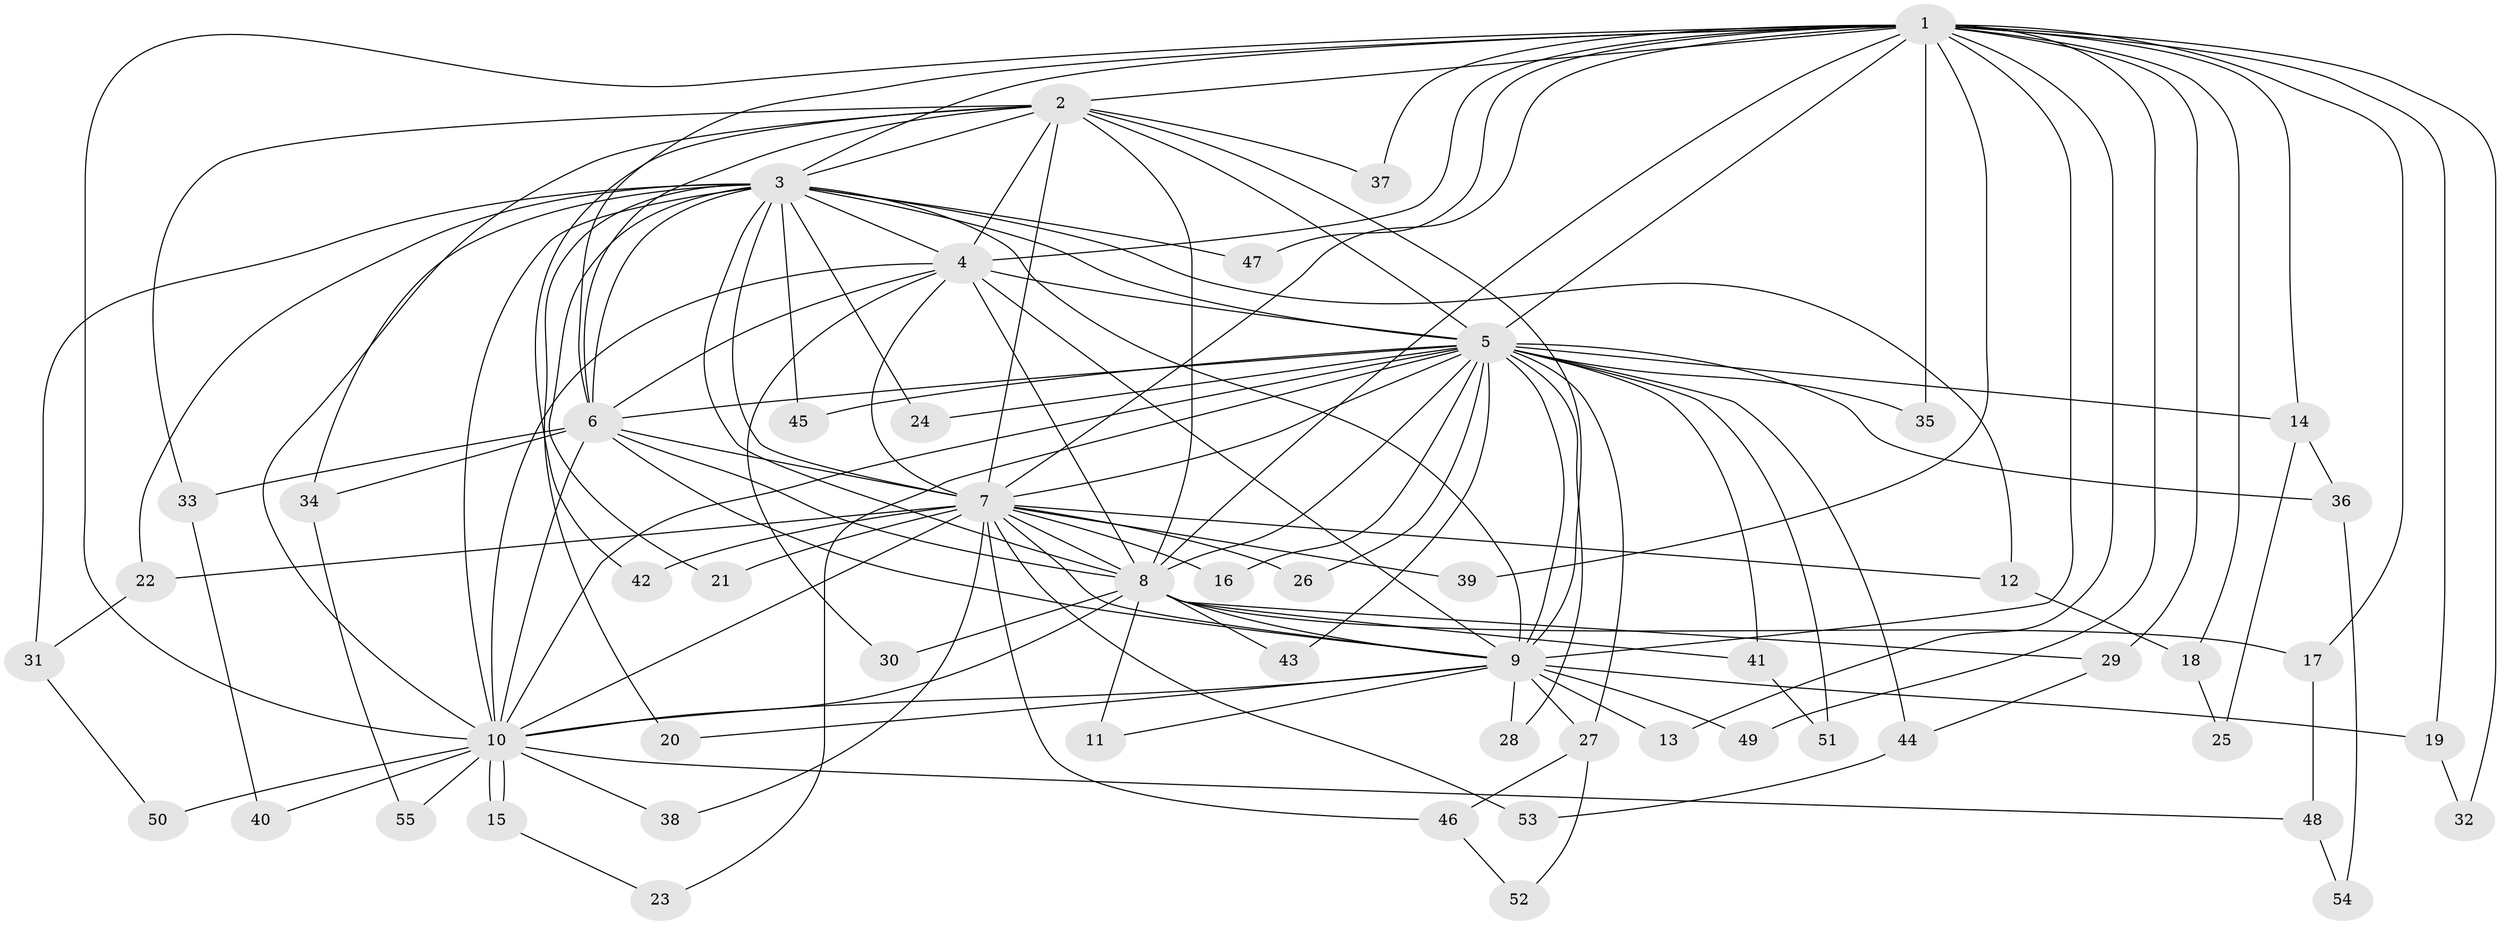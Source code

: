 // Generated by graph-tools (version 1.1) at 2025/13/03/09/25 04:13:48]
// undirected, 55 vertices, 135 edges
graph export_dot {
graph [start="1"]
  node [color=gray90,style=filled];
  1;
  2;
  3;
  4;
  5;
  6;
  7;
  8;
  9;
  10;
  11;
  12;
  13;
  14;
  15;
  16;
  17;
  18;
  19;
  20;
  21;
  22;
  23;
  24;
  25;
  26;
  27;
  28;
  29;
  30;
  31;
  32;
  33;
  34;
  35;
  36;
  37;
  38;
  39;
  40;
  41;
  42;
  43;
  44;
  45;
  46;
  47;
  48;
  49;
  50;
  51;
  52;
  53;
  54;
  55;
  1 -- 2;
  1 -- 3;
  1 -- 4;
  1 -- 5;
  1 -- 6;
  1 -- 7;
  1 -- 8;
  1 -- 9;
  1 -- 10;
  1 -- 13;
  1 -- 14;
  1 -- 17;
  1 -- 18;
  1 -- 19;
  1 -- 29;
  1 -- 32;
  1 -- 35;
  1 -- 37;
  1 -- 39;
  1 -- 47;
  1 -- 49;
  2 -- 3;
  2 -- 4;
  2 -- 5;
  2 -- 6;
  2 -- 7;
  2 -- 8;
  2 -- 9;
  2 -- 10;
  2 -- 33;
  2 -- 37;
  2 -- 42;
  3 -- 4;
  3 -- 5;
  3 -- 6;
  3 -- 7;
  3 -- 8;
  3 -- 9;
  3 -- 10;
  3 -- 12;
  3 -- 20;
  3 -- 21;
  3 -- 22;
  3 -- 24;
  3 -- 31;
  3 -- 34;
  3 -- 45;
  3 -- 47;
  4 -- 5;
  4 -- 6;
  4 -- 7;
  4 -- 8;
  4 -- 9;
  4 -- 10;
  4 -- 30;
  5 -- 6;
  5 -- 7;
  5 -- 8;
  5 -- 9;
  5 -- 10;
  5 -- 14;
  5 -- 16;
  5 -- 23;
  5 -- 24;
  5 -- 26;
  5 -- 27;
  5 -- 28;
  5 -- 35;
  5 -- 36;
  5 -- 41;
  5 -- 43;
  5 -- 44;
  5 -- 45;
  5 -- 51;
  6 -- 7;
  6 -- 8;
  6 -- 9;
  6 -- 10;
  6 -- 33;
  6 -- 34;
  7 -- 8;
  7 -- 9;
  7 -- 10;
  7 -- 12;
  7 -- 16;
  7 -- 21;
  7 -- 22;
  7 -- 26;
  7 -- 38;
  7 -- 39;
  7 -- 42;
  7 -- 46;
  7 -- 53;
  8 -- 9;
  8 -- 10;
  8 -- 11;
  8 -- 17;
  8 -- 29;
  8 -- 30;
  8 -- 41;
  8 -- 43;
  9 -- 10;
  9 -- 11;
  9 -- 13;
  9 -- 19;
  9 -- 20;
  9 -- 27;
  9 -- 28;
  9 -- 49;
  10 -- 15;
  10 -- 15;
  10 -- 38;
  10 -- 40;
  10 -- 48;
  10 -- 50;
  10 -- 55;
  12 -- 18;
  14 -- 25;
  14 -- 36;
  15 -- 23;
  17 -- 48;
  18 -- 25;
  19 -- 32;
  22 -- 31;
  27 -- 46;
  27 -- 52;
  29 -- 44;
  31 -- 50;
  33 -- 40;
  34 -- 55;
  36 -- 54;
  41 -- 51;
  44 -- 53;
  46 -- 52;
  48 -- 54;
}
